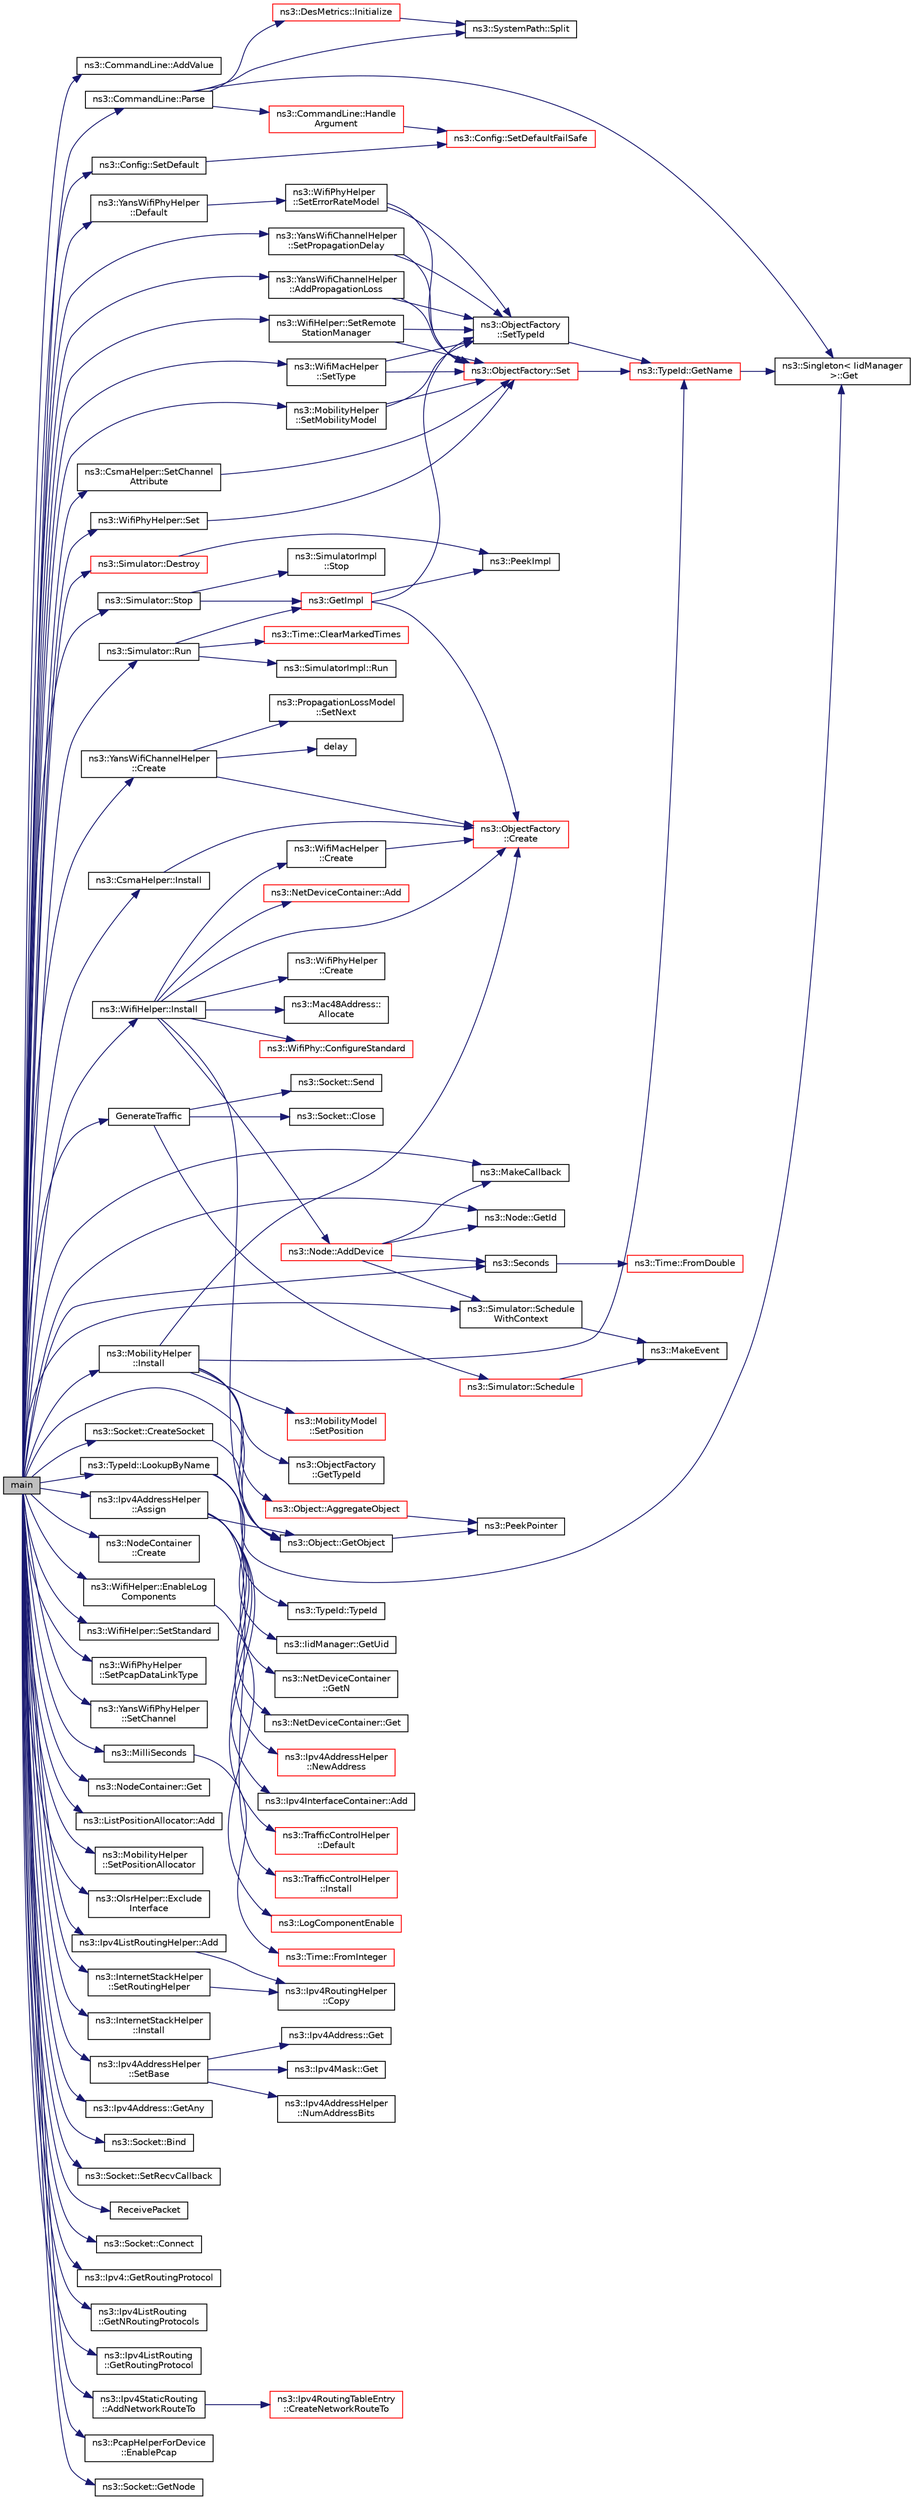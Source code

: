 digraph "main"
{
  edge [fontname="Helvetica",fontsize="10",labelfontname="Helvetica",labelfontsize="10"];
  node [fontname="Helvetica",fontsize="10",shape=record];
  rankdir="LR";
  Node1 [label="main",height=0.2,width=0.4,color="black", fillcolor="grey75", style="filled", fontcolor="black"];
  Node1 -> Node2 [color="midnightblue",fontsize="10",style="solid"];
  Node2 [label="ns3::CommandLine::AddValue",height=0.2,width=0.4,color="black", fillcolor="white", style="filled",URL="$dc/d87/classns3_1_1CommandLine.html#addcfb546c7ad4c8bd0965654d55beb8e"];
  Node1 -> Node3 [color="midnightblue",fontsize="10",style="solid"];
  Node3 [label="ns3::CommandLine::Parse",height=0.2,width=0.4,color="black", fillcolor="white", style="filled",URL="$dc/d87/classns3_1_1CommandLine.html#a5c10b85b3207e5ecb48d907966923156"];
  Node3 -> Node4 [color="midnightblue",fontsize="10",style="solid"];
  Node4 [label="ns3::SystemPath::Split",height=0.2,width=0.4,color="black", fillcolor="white", style="filled",URL="$d0/dde/group__systempath.html#ga523072e05da63b63113d1bea840edf1a"];
  Node3 -> Node5 [color="midnightblue",fontsize="10",style="solid"];
  Node5 [label="ns3::CommandLine::Handle\lArgument",height=0.2,width=0.4,color="red", fillcolor="white", style="filled",URL="$dc/d87/classns3_1_1CommandLine.html#a527b83304a3c713f3e84711a8a2185a7"];
  Node5 -> Node6 [color="midnightblue",fontsize="10",style="solid"];
  Node6 [label="ns3::Config::SetDefaultFailSafe",height=0.2,width=0.4,color="red", fillcolor="white", style="filled",URL="$d1/d44/group__config.html#ga54361b707f31481b11d19f03495cb045"];
  Node3 -> Node7 [color="midnightblue",fontsize="10",style="solid"];
  Node7 [label="ns3::Singleton\< IidManager\l \>::Get",height=0.2,width=0.4,color="black", fillcolor="white", style="filled",URL="$d8/d77/classns3_1_1Singleton.html#a80a2cd3c25a27ea72add7a9f7a141ffa"];
  Node3 -> Node8 [color="midnightblue",fontsize="10",style="solid"];
  Node8 [label="ns3::DesMetrics::Initialize",height=0.2,width=0.4,color="red", fillcolor="white", style="filled",URL="$d5/d69/classns3_1_1DesMetrics.html#a63bf3891d9fd2cf8c76b375b3db67756"];
  Node8 -> Node4 [color="midnightblue",fontsize="10",style="solid"];
  Node1 -> Node9 [color="midnightblue",fontsize="10",style="solid"];
  Node9 [label="ns3::Seconds",height=0.2,width=0.4,color="black", fillcolor="white", style="filled",URL="$d1/dec/group__timecivil.html#ga33c34b816f8ff6628e33d5c8e9713b9e"];
  Node9 -> Node10 [color="midnightblue",fontsize="10",style="solid"];
  Node10 [label="ns3::Time::FromDouble",height=0.2,width=0.4,color="red", fillcolor="white", style="filled",URL="$dc/d04/classns3_1_1Time.html#a60e845f4a74e62495b86356afe604cb4"];
  Node1 -> Node11 [color="midnightblue",fontsize="10",style="solid"];
  Node11 [label="ns3::Config::SetDefault",height=0.2,width=0.4,color="black", fillcolor="white", style="filled",URL="$d1/d44/group__config.html#ga2e7882df849d8ba4aaad31c934c40c06"];
  Node11 -> Node6 [color="midnightblue",fontsize="10",style="solid"];
  Node1 -> Node12 [color="midnightblue",fontsize="10",style="solid"];
  Node12 [label="ns3::NodeContainer\l::Create",height=0.2,width=0.4,color="black", fillcolor="white", style="filled",URL="$df/d97/classns3_1_1NodeContainer.html#a787f059e2813e8b951cc6914d11dfe69",tooltip="Create n nodes and append pointers to them to the end of this NodeContainer. "];
  Node1 -> Node13 [color="midnightblue",fontsize="10",style="solid"];
  Node13 [label="ns3::WifiHelper::EnableLog\lComponents",height=0.2,width=0.4,color="black", fillcolor="white", style="filled",URL="$dc/d1d/classns3_1_1WifiHelper.html#a9dcf143d52642e94606a9e0f228da2d2"];
  Node13 -> Node14 [color="midnightblue",fontsize="10",style="solid"];
  Node14 [label="ns3::LogComponentEnable",height=0.2,width=0.4,color="red", fillcolor="white", style="filled",URL="$d7/d2e/namespacens3.html#adc4ef4f00bb2f5f4edae67fc3bc27f20"];
  Node1 -> Node15 [color="midnightblue",fontsize="10",style="solid"];
  Node15 [label="ns3::WifiHelper::SetStandard",height=0.2,width=0.4,color="black", fillcolor="white", style="filled",URL="$dc/d1d/classns3_1_1WifiHelper.html#aa54f3e61527ef8de318d310045bc5dfd"];
  Node1 -> Node16 [color="midnightblue",fontsize="10",style="solid"];
  Node16 [label="ns3::YansWifiPhyHelper\l::Default",height=0.2,width=0.4,color="black", fillcolor="white", style="filled",URL="$dc/dbf/classns3_1_1YansWifiPhyHelper.html#a75b0af43b173308e2f130605ddf34a7f"];
  Node16 -> Node17 [color="midnightblue",fontsize="10",style="solid"];
  Node17 [label="ns3::WifiPhyHelper\l::SetErrorRateModel",height=0.2,width=0.4,color="black", fillcolor="white", style="filled",URL="$d5/df8/classns3_1_1WifiPhyHelper.html#a219d3ae5881842aa42ea341b985ce114"];
  Node17 -> Node18 [color="midnightblue",fontsize="10",style="solid"];
  Node18 [label="ns3::ObjectFactory\l::SetTypeId",height=0.2,width=0.4,color="black", fillcolor="white", style="filled",URL="$d5/d0d/classns3_1_1ObjectFactory.html#a77dcd099064038a1eb7a6b8251229ec3"];
  Node18 -> Node19 [color="midnightblue",fontsize="10",style="solid"];
  Node19 [label="ns3::TypeId::GetName",height=0.2,width=0.4,color="red", fillcolor="white", style="filled",URL="$d6/d11/classns3_1_1TypeId.html#aa3c41c79ae428b3cb396a9c6bb3ef314"];
  Node19 -> Node7 [color="midnightblue",fontsize="10",style="solid"];
  Node17 -> Node20 [color="midnightblue",fontsize="10",style="solid"];
  Node20 [label="ns3::ObjectFactory::Set",height=0.2,width=0.4,color="red", fillcolor="white", style="filled",URL="$d5/d0d/classns3_1_1ObjectFactory.html#aef5c0d5019c96bdf01cefd1ff83f4a68"];
  Node20 -> Node19 [color="midnightblue",fontsize="10",style="solid"];
  Node1 -> Node21 [color="midnightblue",fontsize="10",style="solid"];
  Node21 [label="ns3::WifiPhyHelper::Set",height=0.2,width=0.4,color="black", fillcolor="white", style="filled",URL="$d5/df8/classns3_1_1WifiPhyHelper.html#a2527d6d7b29f717fd7436166c5f05f1a"];
  Node21 -> Node20 [color="midnightblue",fontsize="10",style="solid"];
  Node1 -> Node22 [color="midnightblue",fontsize="10",style="solid"];
  Node22 [label="ns3::WifiPhyHelper\l::SetPcapDataLinkType",height=0.2,width=0.4,color="black", fillcolor="white", style="filled",URL="$d5/df8/classns3_1_1WifiPhyHelper.html#ae4b90e90f6e78a19c1b7fdf08b270218"];
  Node1 -> Node23 [color="midnightblue",fontsize="10",style="solid"];
  Node23 [label="ns3::YansWifiChannelHelper\l::SetPropagationDelay",height=0.2,width=0.4,color="black", fillcolor="white", style="filled",URL="$dc/d0f/classns3_1_1YansWifiChannelHelper.html#a6b452ba53ccaee6ca000cc72ed9ea0fa"];
  Node23 -> Node18 [color="midnightblue",fontsize="10",style="solid"];
  Node23 -> Node20 [color="midnightblue",fontsize="10",style="solid"];
  Node1 -> Node24 [color="midnightblue",fontsize="10",style="solid"];
  Node24 [label="ns3::YansWifiChannelHelper\l::AddPropagationLoss",height=0.2,width=0.4,color="black", fillcolor="white", style="filled",URL="$dc/d0f/classns3_1_1YansWifiChannelHelper.html#a71c64d54e148b43698c65736e1c77156"];
  Node24 -> Node18 [color="midnightblue",fontsize="10",style="solid"];
  Node24 -> Node20 [color="midnightblue",fontsize="10",style="solid"];
  Node1 -> Node25 [color="midnightblue",fontsize="10",style="solid"];
  Node25 [label="ns3::YansWifiPhyHelper\l::SetChannel",height=0.2,width=0.4,color="black", fillcolor="white", style="filled",URL="$dc/dbf/classns3_1_1YansWifiPhyHelper.html#ad2e9a27587dd4ff320435c93cc2676de"];
  Node1 -> Node26 [color="midnightblue",fontsize="10",style="solid"];
  Node26 [label="ns3::YansWifiChannelHelper\l::Create",height=0.2,width=0.4,color="black", fillcolor="white", style="filled",URL="$dc/d0f/classns3_1_1YansWifiChannelHelper.html#a0532e292ab9452f3cf630c848708e563"];
  Node26 -> Node27 [color="midnightblue",fontsize="10",style="solid"];
  Node27 [label="ns3::PropagationLossModel\l::SetNext",height=0.2,width=0.4,color="black", fillcolor="white", style="filled",URL="$d7/df9/classns3_1_1PropagationLossModel.html#ac6d627f2eb09daa057de080615ac1013",tooltip="Enables a chain of loss models to act on the signal. "];
  Node26 -> Node28 [color="midnightblue",fontsize="10",style="solid"];
  Node28 [label="delay",height=0.2,width=0.4,color="black", fillcolor="white", style="filled",URL="$d8/d68/lte_2model_2fading-traces_2fading__trace__generator_8m.html#a7964e6aa8f61a9d28973c8267a606ad8"];
  Node26 -> Node29 [color="midnightblue",fontsize="10",style="solid"];
  Node29 [label="ns3::ObjectFactory\l::Create",height=0.2,width=0.4,color="red", fillcolor="white", style="filled",URL="$d5/d0d/classns3_1_1ObjectFactory.html#a18152e93f0a6fe184ed7300cb31e9896"];
  Node1 -> Node30 [color="midnightblue",fontsize="10",style="solid"];
  Node30 [label="ns3::WifiHelper::SetRemote\lStationManager",height=0.2,width=0.4,color="black", fillcolor="white", style="filled",URL="$dc/d1d/classns3_1_1WifiHelper.html#a3d01b178aeb2de246ab5a3aa5638ce24"];
  Node30 -> Node18 [color="midnightblue",fontsize="10",style="solid"];
  Node30 -> Node20 [color="midnightblue",fontsize="10",style="solid"];
  Node1 -> Node31 [color="midnightblue",fontsize="10",style="solid"];
  Node31 [label="ns3::WifiMacHelper\l::SetType",height=0.2,width=0.4,color="black", fillcolor="white", style="filled",URL="$d7/df0/classns3_1_1WifiMacHelper.html#a382d8df76a1dd7007179d1963b4b6bc6"];
  Node31 -> Node18 [color="midnightblue",fontsize="10",style="solid"];
  Node31 -> Node20 [color="midnightblue",fontsize="10",style="solid"];
  Node1 -> Node32 [color="midnightblue",fontsize="10",style="solid"];
  Node32 [label="ns3::WifiHelper::Install",height=0.2,width=0.4,color="black", fillcolor="white", style="filled",URL="$dc/d1d/classns3_1_1WifiHelper.html#a451b3d33fa1497c22f06c5451f57a127"];
  Node32 -> Node29 [color="midnightblue",fontsize="10",style="solid"];
  Node32 -> Node33 [color="midnightblue",fontsize="10",style="solid"];
  Node33 [label="ns3::WifiMacHelper\l::Create",height=0.2,width=0.4,color="black", fillcolor="white", style="filled",URL="$d7/df0/classns3_1_1WifiMacHelper.html#a70d27e75e3460e5b7fd56b7ddde346a4"];
  Node33 -> Node29 [color="midnightblue",fontsize="10",style="solid"];
  Node32 -> Node34 [color="midnightblue",fontsize="10",style="solid"];
  Node34 [label="ns3::WifiPhyHelper\l::Create",height=0.2,width=0.4,color="black", fillcolor="white", style="filled",URL="$d5/df8/classns3_1_1WifiPhyHelper.html#a0f7f4ce41ebe74cbba4f89bc9a9fec8e"];
  Node32 -> Node35 [color="midnightblue",fontsize="10",style="solid"];
  Node35 [label="ns3::Mac48Address::\lAllocate",height=0.2,width=0.4,color="black", fillcolor="white", style="filled",URL="$db/dee/classns3_1_1Mac48Address.html#a203b53c035649c0d4881fa1115aa2cdb"];
  Node32 -> Node36 [color="midnightblue",fontsize="10",style="solid"];
  Node36 [label="ns3::WifiPhy::ConfigureStandard",height=0.2,width=0.4,color="red", fillcolor="white", style="filled",URL="$d6/d5a/classns3_1_1WifiPhy.html#aeafbea9bd8c1ae20f85584f55d868d23"];
  Node32 -> Node37 [color="midnightblue",fontsize="10",style="solid"];
  Node37 [label="ns3::Node::AddDevice",height=0.2,width=0.4,color="red", fillcolor="white", style="filled",URL="$dd/ded/classns3_1_1Node.html#a42ff83ee1d5d1649c770d3f5b62375de",tooltip="Associate a NetDevice to this node. "];
  Node37 -> Node38 [color="midnightblue",fontsize="10",style="solid"];
  Node38 [label="ns3::MakeCallback",height=0.2,width=0.4,color="black", fillcolor="white", style="filled",URL="$dd/de0/group__makecallbackmemptr.html#ga9376283685aa99d204048d6a4b7610a4"];
  Node37 -> Node39 [color="midnightblue",fontsize="10",style="solid"];
  Node39 [label="ns3::Simulator::Schedule\lWithContext",height=0.2,width=0.4,color="black", fillcolor="white", style="filled",URL="$d7/deb/classns3_1_1Simulator.html#a86dbaef45a15a42365d7d2ae550449f6"];
  Node39 -> Node40 [color="midnightblue",fontsize="10",style="solid"];
  Node40 [label="ns3::MakeEvent",height=0.2,width=0.4,color="black", fillcolor="white", style="filled",URL="$d0/dac/group__makeeventfnptr.html#ga289a28a2497c18a9bd299e5e2014094b"];
  Node37 -> Node41 [color="midnightblue",fontsize="10",style="solid"];
  Node41 [label="ns3::Node::GetId",height=0.2,width=0.4,color="black", fillcolor="white", style="filled",URL="$dd/ded/classns3_1_1Node.html#aaf49b64a843565ce3812326313b370ac"];
  Node37 -> Node9 [color="midnightblue",fontsize="10",style="solid"];
  Node32 -> Node42 [color="midnightblue",fontsize="10",style="solid"];
  Node42 [label="ns3::NetDeviceContainer::Add",height=0.2,width=0.4,color="red", fillcolor="white", style="filled",URL="$d9/d94/classns3_1_1NetDeviceContainer.html#a7ca8bc1d7ec00fd4fcc63869987fbda5",tooltip="Append the contents of another NetDeviceContainer to the end of this container. "];
  Node32 -> Node43 [color="midnightblue",fontsize="10",style="solid"];
  Node43 [label="ns3::Object::GetObject",height=0.2,width=0.4,color="black", fillcolor="white", style="filled",URL="$d9/d77/classns3_1_1Object.html#a13e18c00017096c8381eb651d5bd0783"];
  Node43 -> Node44 [color="midnightblue",fontsize="10",style="solid"];
  Node44 [label="ns3::PeekPointer",height=0.2,width=0.4,color="black", fillcolor="white", style="filled",URL="$d7/d2e/namespacens3.html#af2a7557fe9afdd98d8f6f8f6e412cf5a"];
  Node1 -> Node45 [color="midnightblue",fontsize="10",style="solid"];
  Node45 [label="ns3::CsmaHelper::SetChannel\lAttribute",height=0.2,width=0.4,color="black", fillcolor="white", style="filled",URL="$d9/dbd/classns3_1_1CsmaHelper.html#a886d900b2fe44433e0b81752dea7e7f1"];
  Node45 -> Node20 [color="midnightblue",fontsize="10",style="solid"];
  Node1 -> Node46 [color="midnightblue",fontsize="10",style="solid"];
  Node46 [label="ns3::MilliSeconds",height=0.2,width=0.4,color="black", fillcolor="white", style="filled",URL="$d1/dec/group__timecivil.html#gaf26127cf4571146b83a92ee18679c7a9"];
  Node46 -> Node47 [color="midnightblue",fontsize="10",style="solid"];
  Node47 [label="ns3::Time::FromInteger",height=0.2,width=0.4,color="red", fillcolor="white", style="filled",URL="$dc/d04/classns3_1_1Time.html#a3e742c67b2764e75ff95f9b754d43fe9"];
  Node1 -> Node48 [color="midnightblue",fontsize="10",style="solid"];
  Node48 [label="ns3::CsmaHelper::Install",height=0.2,width=0.4,color="black", fillcolor="white", style="filled",URL="$d9/dbd/classns3_1_1CsmaHelper.html#af79a91372595230b0817200270ab84e7"];
  Node48 -> Node29 [color="midnightblue",fontsize="10",style="solid"];
  Node1 -> Node49 [color="midnightblue",fontsize="10",style="solid"];
  Node49 [label="ns3::NodeContainer::Get",height=0.2,width=0.4,color="black", fillcolor="white", style="filled",URL="$df/d97/classns3_1_1NodeContainer.html#a9ed96e2ecc22e0f5a3d4842eb9bf90bf",tooltip="Get the Ptr<Node> stored in this container at a given index. "];
  Node1 -> Node50 [color="midnightblue",fontsize="10",style="solid"];
  Node50 [label="ns3::ListPositionAllocator::Add",height=0.2,width=0.4,color="black", fillcolor="white", style="filled",URL="$d4/d95/classns3_1_1ListPositionAllocator.html#a460e82f015ac012a73ba0ea0cccb3486",tooltip="Add a position to the list of positions. "];
  Node1 -> Node51 [color="midnightblue",fontsize="10",style="solid"];
  Node51 [label="ns3::MobilityHelper\l::SetPositionAllocator",height=0.2,width=0.4,color="black", fillcolor="white", style="filled",URL="$d8/def/classns3_1_1MobilityHelper.html#ac59d5295076be3cc11021566713a28c5"];
  Node1 -> Node52 [color="midnightblue",fontsize="10",style="solid"];
  Node52 [label="ns3::MobilityHelper\l::SetMobilityModel",height=0.2,width=0.4,color="black", fillcolor="white", style="filled",URL="$d8/def/classns3_1_1MobilityHelper.html#a030275011b6f40682e70534d30280aba"];
  Node52 -> Node18 [color="midnightblue",fontsize="10",style="solid"];
  Node52 -> Node20 [color="midnightblue",fontsize="10",style="solid"];
  Node1 -> Node53 [color="midnightblue",fontsize="10",style="solid"];
  Node53 [label="ns3::MobilityHelper\l::Install",height=0.2,width=0.4,color="black", fillcolor="white", style="filled",URL="$d8/def/classns3_1_1MobilityHelper.html#a07737960ee95c0777109cf2994dd97ae",tooltip="\"Layout\" a single node according to the current position allocator type. "];
  Node53 -> Node43 [color="midnightblue",fontsize="10",style="solid"];
  Node53 -> Node29 [color="midnightblue",fontsize="10",style="solid"];
  Node53 -> Node54 [color="midnightblue",fontsize="10",style="solid"];
  Node54 [label="ns3::ObjectFactory\l::GetTypeId",height=0.2,width=0.4,color="black", fillcolor="white", style="filled",URL="$d5/d0d/classns3_1_1ObjectFactory.html#a14baab41e2bd984a3eee543b8d8086d7"];
  Node53 -> Node19 [color="midnightblue",fontsize="10",style="solid"];
  Node53 -> Node55 [color="midnightblue",fontsize="10",style="solid"];
  Node55 [label="ns3::Object::AggregateObject",height=0.2,width=0.4,color="red", fillcolor="white", style="filled",URL="$d9/d77/classns3_1_1Object.html#a79dd435d300f3deca814553f561a2922"];
  Node55 -> Node44 [color="midnightblue",fontsize="10",style="solid"];
  Node53 -> Node56 [color="midnightblue",fontsize="10",style="solid"];
  Node56 [label="ns3::MobilityModel\l::SetPosition",height=0.2,width=0.4,color="red", fillcolor="white", style="filled",URL="$d4/dc5/classns3_1_1MobilityModel.html#ac584b3d5a309709d2f13ed6ada1e7640"];
  Node1 -> Node57 [color="midnightblue",fontsize="10",style="solid"];
  Node57 [label="ns3::OlsrHelper::Exclude\lInterface",height=0.2,width=0.4,color="black", fillcolor="white", style="filled",URL="$d5/d00/classns3_1_1OlsrHelper.html#a22808d14d002eb691aef05b4d20e997b"];
  Node1 -> Node58 [color="midnightblue",fontsize="10",style="solid"];
  Node58 [label="ns3::Ipv4ListRoutingHelper::Add",height=0.2,width=0.4,color="black", fillcolor="white", style="filled",URL="$df/ddd/classns3_1_1Ipv4ListRoutingHelper.html#a697287d45297478735082f691ad06fa3"];
  Node58 -> Node59 [color="midnightblue",fontsize="10",style="solid"];
  Node59 [label="ns3::Ipv4RoutingHelper\l::Copy",height=0.2,width=0.4,color="black", fillcolor="white", style="filled",URL="$df/d4e/classns3_1_1Ipv4RoutingHelper.html#acf569a0ecf95d5b5186456f368eaa465",tooltip="virtual constructor "];
  Node1 -> Node60 [color="midnightblue",fontsize="10",style="solid"];
  Node60 [label="ns3::InternetStackHelper\l::SetRoutingHelper",height=0.2,width=0.4,color="black", fillcolor="white", style="filled",URL="$da/d33/classns3_1_1InternetStackHelper.html#a3e382c02df022dec79952a7eca8cd5ba"];
  Node60 -> Node59 [color="midnightblue",fontsize="10",style="solid"];
  Node1 -> Node61 [color="midnightblue",fontsize="10",style="solid"];
  Node61 [label="ns3::InternetStackHelper\l::Install",height=0.2,width=0.4,color="black", fillcolor="white", style="filled",URL="$da/d33/classns3_1_1InternetStackHelper.html#a6645b412f31283d2d9bc3d8a95cebbc0"];
  Node1 -> Node62 [color="midnightblue",fontsize="10",style="solid"];
  Node62 [label="ns3::Ipv4AddressHelper\l::SetBase",height=0.2,width=0.4,color="black", fillcolor="white", style="filled",URL="$d2/dae/classns3_1_1Ipv4AddressHelper.html#acf7b16dd25bac67e00f5e25f90a9a035",tooltip="Set the base network number, network mask and base address. "];
  Node62 -> Node63 [color="midnightblue",fontsize="10",style="solid"];
  Node63 [label="ns3::Ipv4Address::Get",height=0.2,width=0.4,color="black", fillcolor="white", style="filled",URL="$de/d55/classns3_1_1Ipv4Address.html#ae65810a69898982e927b83660d3bc4d8"];
  Node62 -> Node64 [color="midnightblue",fontsize="10",style="solid"];
  Node64 [label="ns3::Ipv4Mask::Get",height=0.2,width=0.4,color="black", fillcolor="white", style="filled",URL="$d5/df8/classns3_1_1Ipv4Mask.html#ac557d10d9807bbc022ed64e2b929b2db"];
  Node62 -> Node65 [color="midnightblue",fontsize="10",style="solid"];
  Node65 [label="ns3::Ipv4AddressHelper\l::NumAddressBits",height=0.2,width=0.4,color="black", fillcolor="white", style="filled",URL="$d2/dae/classns3_1_1Ipv4AddressHelper.html#a6da9d5543922d9b6c9bfe38934d5dfc4",tooltip="Returns the number of address bits (hostpart) for a given netmask. "];
  Node1 -> Node66 [color="midnightblue",fontsize="10",style="solid"];
  Node66 [label="ns3::Ipv4AddressHelper\l::Assign",height=0.2,width=0.4,color="black", fillcolor="white", style="filled",URL="$d2/dae/classns3_1_1Ipv4AddressHelper.html#af8e7f4a1a7e74c00014a1eac445a27af",tooltip="Assign IP addresses to the net devices specified in the container based on the current network prefix..."];
  Node66 -> Node67 [color="midnightblue",fontsize="10",style="solid"];
  Node67 [label="ns3::NetDeviceContainer\l::GetN",height=0.2,width=0.4,color="black", fillcolor="white", style="filled",URL="$d9/d94/classns3_1_1NetDeviceContainer.html#a74cafc212479bc38976bebd118e856b9",tooltip="Get the number of Ptr<NetDevice> stored in this container. "];
  Node66 -> Node68 [color="midnightblue",fontsize="10",style="solid"];
  Node68 [label="ns3::NetDeviceContainer::Get",height=0.2,width=0.4,color="black", fillcolor="white", style="filled",URL="$d9/d94/classns3_1_1NetDeviceContainer.html#a677d62594b5c9d2dea155cc5045f4d0b",tooltip="Get the Ptr<NetDevice> stored in this container at a given index. "];
  Node66 -> Node43 [color="midnightblue",fontsize="10",style="solid"];
  Node66 -> Node69 [color="midnightblue",fontsize="10",style="solid"];
  Node69 [label="ns3::Ipv4AddressHelper\l::NewAddress",height=0.2,width=0.4,color="red", fillcolor="white", style="filled",URL="$d2/dae/classns3_1_1Ipv4AddressHelper.html#a9d6bc3cd8def204f9c253fce666b2edd",tooltip="Increment the IP address counter used to allocate IP addresses. "];
  Node66 -> Node70 [color="midnightblue",fontsize="10",style="solid"];
  Node70 [label="ns3::Ipv4InterfaceContainer::Add",height=0.2,width=0.4,color="black", fillcolor="white", style="filled",URL="$d6/d02/classns3_1_1Ipv4InterfaceContainer.html#ae5e7881307c8d49c7606669ded6ac3d6"];
  Node66 -> Node71 [color="midnightblue",fontsize="10",style="solid"];
  Node71 [label="ns3::TrafficControlHelper\l::Default",height=0.2,width=0.4,color="red", fillcolor="white", style="filled",URL="$d7/df9/classns3_1_1TrafficControlHelper.html#afa16cd2a1209beb1c18fa5e8153ba8b8"];
  Node66 -> Node72 [color="midnightblue",fontsize="10",style="solid"];
  Node72 [label="ns3::TrafficControlHelper\l::Install",height=0.2,width=0.4,color="red", fillcolor="white", style="filled",URL="$d7/df9/classns3_1_1TrafficControlHelper.html#a0aa6a8e2fbb1c196589e16f48c99f0b9"];
  Node1 -> Node73 [color="midnightblue",fontsize="10",style="solid"];
  Node73 [label="ns3::TypeId::LookupByName",height=0.2,width=0.4,color="black", fillcolor="white", style="filled",URL="$d6/d11/classns3_1_1TypeId.html#a119cf99c20931fdc294602cd360b180e"];
  Node73 -> Node7 [color="midnightblue",fontsize="10",style="solid"];
  Node73 -> Node74 [color="midnightblue",fontsize="10",style="solid"];
  Node74 [label="ns3::IidManager::GetUid",height=0.2,width=0.4,color="black", fillcolor="white", style="filled",URL="$d4/d1c/classns3_1_1IidManager.html#ae69ae26221b11f8871596679c6e8be19"];
  Node73 -> Node75 [color="midnightblue",fontsize="10",style="solid"];
  Node75 [label="ns3::TypeId::TypeId",height=0.2,width=0.4,color="black", fillcolor="white", style="filled",URL="$d6/d11/classns3_1_1TypeId.html#ab76e26690f1af4f1cffa6a72245e8928"];
  Node1 -> Node76 [color="midnightblue",fontsize="10",style="solid"];
  Node76 [label="ns3::Socket::CreateSocket",height=0.2,width=0.4,color="black", fillcolor="white", style="filled",URL="$d9/df2/classns3_1_1Socket.html#ad448a62bb50ad3dbac59c879a885a8d2"];
  Node76 -> Node43 [color="midnightblue",fontsize="10",style="solid"];
  Node1 -> Node77 [color="midnightblue",fontsize="10",style="solid"];
  Node77 [label="ns3::Ipv4Address::GetAny",height=0.2,width=0.4,color="black", fillcolor="white", style="filled",URL="$de/d55/classns3_1_1Ipv4Address.html#a7a39b330c8e701183a411d5779fca1a4"];
  Node1 -> Node78 [color="midnightblue",fontsize="10",style="solid"];
  Node78 [label="ns3::Socket::Bind",height=0.2,width=0.4,color="black", fillcolor="white", style="filled",URL="$d9/df2/classns3_1_1Socket.html#ada93439a43de2028b5a8fc6621dad482",tooltip="Allocate a local endpoint for this socket. "];
  Node1 -> Node79 [color="midnightblue",fontsize="10",style="solid"];
  Node79 [label="ns3::Socket::SetRecvCallback",height=0.2,width=0.4,color="black", fillcolor="white", style="filled",URL="$d9/df2/classns3_1_1Socket.html#a243f7835ef1a85f9270fd3577e3a40da",tooltip="Notify application when new data is available to be read. "];
  Node1 -> Node38 [color="midnightblue",fontsize="10",style="solid"];
  Node1 -> Node80 [color="midnightblue",fontsize="10",style="solid"];
  Node80 [label="ReceivePacket",height=0.2,width=0.4,color="black", fillcolor="white", style="filled",URL="$d7/de2/olsr-hna_8cc.html#a80dc0d980be124d8d5c4ee0b7943bfae"];
  Node1 -> Node81 [color="midnightblue",fontsize="10",style="solid"];
  Node81 [label="ns3::Socket::Connect",height=0.2,width=0.4,color="black", fillcolor="white", style="filled",URL="$d9/df2/classns3_1_1Socket.html#a97f08aaf37b8fd7d4b5cad4dfdd4022a",tooltip="Initiate a connection to a remote host. "];
  Node1 -> Node43 [color="midnightblue",fontsize="10",style="solid"];
  Node1 -> Node82 [color="midnightblue",fontsize="10",style="solid"];
  Node82 [label="ns3::Ipv4::GetRoutingProtocol",height=0.2,width=0.4,color="black", fillcolor="white", style="filled",URL="$d1/d64/classns3_1_1Ipv4.html#a62b179607cbea43b510447c422186da1",tooltip="Get the routing protocol to be used by this Ipv4 stack. "];
  Node1 -> Node83 [color="midnightblue",fontsize="10",style="solid"];
  Node83 [label="ns3::Ipv4ListRouting\l::GetNRoutingProtocols",height=0.2,width=0.4,color="black", fillcolor="white", style="filled",URL="$d3/d8c/classns3_1_1Ipv4ListRouting.html#ace90506497803859bebb5cbfa04b56ce"];
  Node1 -> Node84 [color="midnightblue",fontsize="10",style="solid"];
  Node84 [label="ns3::Ipv4ListRouting\l::GetRoutingProtocol",height=0.2,width=0.4,color="black", fillcolor="white", style="filled",URL="$d3/d8c/classns3_1_1Ipv4ListRouting.html#a1c47488f8ed4775ff5c33add867652b9"];
  Node1 -> Node85 [color="midnightblue",fontsize="10",style="solid"];
  Node85 [label="ns3::Ipv4StaticRouting\l::AddNetworkRouteTo",height=0.2,width=0.4,color="black", fillcolor="white", style="filled",URL="$dd/d2d/classns3_1_1Ipv4StaticRouting.html#a8bf5eaa7ba49fe33c78c70d5560b6c39",tooltip="Add a network route to the static routing table. "];
  Node85 -> Node86 [color="midnightblue",fontsize="10",style="solid"];
  Node86 [label="ns3::Ipv4RoutingTableEntry\l::CreateNetworkRouteTo",height=0.2,width=0.4,color="red", fillcolor="white", style="filled",URL="$d5/d90/classns3_1_1Ipv4RoutingTableEntry.html#abe3447a00495ded05ab095673531947a"];
  Node1 -> Node87 [color="midnightblue",fontsize="10",style="solid"];
  Node87 [label="ns3::PcapHelperForDevice\l::EnablePcap",height=0.2,width=0.4,color="black", fillcolor="white", style="filled",URL="$d5/d03/classns3_1_1PcapHelperForDevice.html#a74866def9a881aa9d5c5be1225a26722",tooltip="Enable pcap output the indicated net device. "];
  Node1 -> Node39 [color="midnightblue",fontsize="10",style="solid"];
  Node1 -> Node88 [color="midnightblue",fontsize="10",style="solid"];
  Node88 [label="ns3::Socket::GetNode",height=0.2,width=0.4,color="black", fillcolor="white", style="filled",URL="$d9/df2/classns3_1_1Socket.html#aba642ad4301c1df47befc0aa9afa2e48",tooltip="Return the node this socket is associated with. "];
  Node1 -> Node41 [color="midnightblue",fontsize="10",style="solid"];
  Node1 -> Node89 [color="midnightblue",fontsize="10",style="solid"];
  Node89 [label="GenerateTraffic",height=0.2,width=0.4,color="black", fillcolor="white", style="filled",URL="$d7/de2/olsr-hna_8cc.html#a9215c0692f5b30471001df4ee488ac6f"];
  Node89 -> Node90 [color="midnightblue",fontsize="10",style="solid"];
  Node90 [label="ns3::Socket::Send",height=0.2,width=0.4,color="black", fillcolor="white", style="filled",URL="$d9/df2/classns3_1_1Socket.html#a036901c8f485fe5b6eab93b7f2ec289d",tooltip="Send data (or dummy data) to the remote host. "];
  Node89 -> Node91 [color="midnightblue",fontsize="10",style="solid"];
  Node91 [label="ns3::Simulator::Schedule",height=0.2,width=0.4,color="red", fillcolor="white", style="filled",URL="$d7/deb/classns3_1_1Simulator.html#a671882c894a08af4a5e91181bf1eec13"];
  Node91 -> Node40 [color="midnightblue",fontsize="10",style="solid"];
  Node89 -> Node92 [color="midnightblue",fontsize="10",style="solid"];
  Node92 [label="ns3::Socket::Close",height=0.2,width=0.4,color="black", fillcolor="white", style="filled",URL="$d9/df2/classns3_1_1Socket.html#abdac6e2498c5aa2963ef361d4200ddf3",tooltip="Close a socket. "];
  Node1 -> Node93 [color="midnightblue",fontsize="10",style="solid"];
  Node93 [label="ns3::Simulator::Stop",height=0.2,width=0.4,color="black", fillcolor="white", style="filled",URL="$d7/deb/classns3_1_1Simulator.html#a2335ba5b62e9066e893fecb21b7f6afd"];
  Node93 -> Node94 [color="midnightblue",fontsize="10",style="solid"];
  Node94 [label="ns3::GetImpl",height=0.2,width=0.4,color="red", fillcolor="white", style="filled",URL="$d4/d8b/group__simulator.html#ga42eb4eddad41528d4d99794a3dae3fd0",tooltip="Get the SimulatorImpl singleton. "];
  Node94 -> Node95 [color="midnightblue",fontsize="10",style="solid"];
  Node95 [label="ns3::PeekImpl",height=0.2,width=0.4,color="black", fillcolor="white", style="filled",URL="$d4/d8b/group__simulator.html#ga233c5c38de117e4e4a5a9cd168694792",tooltip="Get the static SimulatorImpl instance. "];
  Node94 -> Node18 [color="midnightblue",fontsize="10",style="solid"];
  Node94 -> Node29 [color="midnightblue",fontsize="10",style="solid"];
  Node93 -> Node96 [color="midnightblue",fontsize="10",style="solid"];
  Node96 [label="ns3::SimulatorImpl\l::Stop",height=0.2,width=0.4,color="black", fillcolor="white", style="filled",URL="$d2/d19/classns3_1_1SimulatorImpl.html#afbdfb2b01d0e62a7f681801f27820611"];
  Node1 -> Node97 [color="midnightblue",fontsize="10",style="solid"];
  Node97 [label="ns3::Simulator::Run",height=0.2,width=0.4,color="black", fillcolor="white", style="filled",URL="$d7/deb/classns3_1_1Simulator.html#a84be982e6d03b62c3dc3303c75a9b909"];
  Node97 -> Node98 [color="midnightblue",fontsize="10",style="solid"];
  Node98 [label="ns3::Time::ClearMarkedTimes",height=0.2,width=0.4,color="red", fillcolor="white", style="filled",URL="$dc/d04/classns3_1_1Time.html#a2fa8d441c8f509653b3ffa94cc20db91"];
  Node97 -> Node94 [color="midnightblue",fontsize="10",style="solid"];
  Node97 -> Node99 [color="midnightblue",fontsize="10",style="solid"];
  Node99 [label="ns3::SimulatorImpl::Run",height=0.2,width=0.4,color="black", fillcolor="white", style="filled",URL="$d2/d19/classns3_1_1SimulatorImpl.html#a4b5de814986948cca3658a84c9d671f6"];
  Node1 -> Node100 [color="midnightblue",fontsize="10",style="solid"];
  Node100 [label="ns3::Simulator::Destroy",height=0.2,width=0.4,color="red", fillcolor="white", style="filled",URL="$d7/deb/classns3_1_1Simulator.html#a2a056e59a6623225df0957eda0ee8252"];
  Node100 -> Node95 [color="midnightblue",fontsize="10",style="solid"];
}
